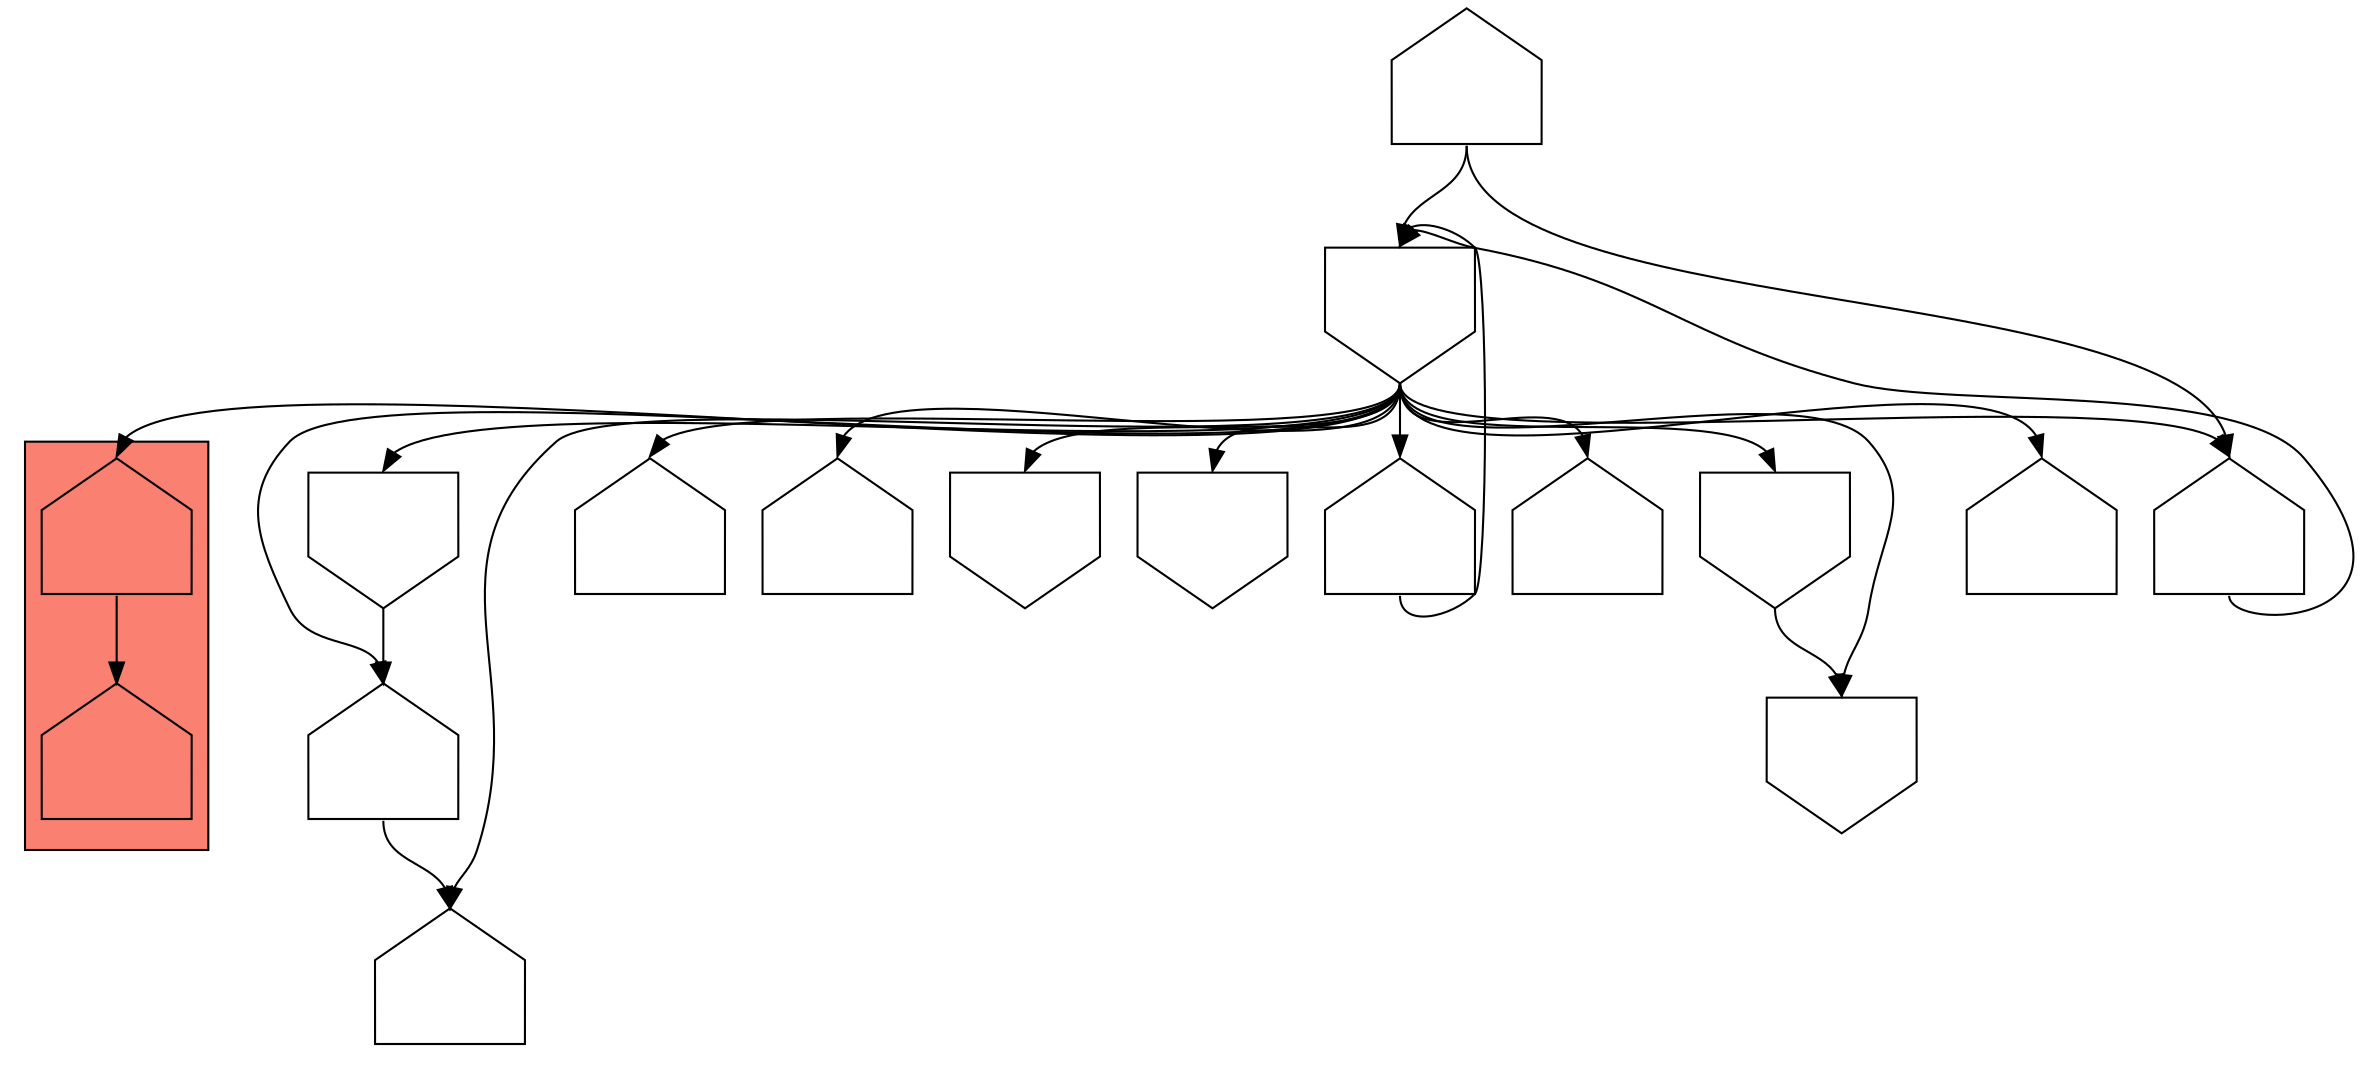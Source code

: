 digraph asm {
	edge [headport=n,tailport=s];
subgraph cluster_C7214_19882 {
	7214 [label="",height=1,width=1,shape=house];
	19882 [label="",height=1,width=1,shape=house];
	style=filled;
	fillcolor=salmon;
}
	2001 [label="",height=1,width=1,shape=invhouse];
	593 [label="",height=1,width=1,shape=house];
	3450 [label="",height=1,width=1,shape=house];
	20546 [label="",height=1,width=1,shape=invhouse];
	960 [label="",height=1,width=1,shape=house];
	1455 [label="",height=1,width=1,shape=house];
	1693 [label="",height=1,width=1,shape=invhouse];
	2687 [label="",height=1,width=1,shape=invhouse];
	3190 [label="",height=1,width=1,shape=house];
	3880 [label="",height=1,width=1,shape=house];
	4247 [label="",height=1,width=1,shape=invhouse];
	21293 [label="",height=1,width=1,shape=invhouse];
	19385 [label="",height=1,width=1,shape=house];
	8027 [label="",height=1,width=1,shape=house];
	20408 [label="",height=1,width=1,shape=house];
	7214 -> 19882
	2001 -> 593
	2001 -> 960
	2001 -> 1455
	2001 -> 1693
	2001 -> 2687
	2001 -> 3190
	2001 -> 3450
	2001 -> 3880
	2001 -> 4247
	2001 -> 7214
	2001 -> 19385
	2001 -> 20408
	2001 -> 20546
	2001 -> 21293
	593 -> 3450
	20546 -> 593
	3190 -> 2001
	4247 -> 21293
	19385 -> 2001
	8027 -> 2001
	8027 -> 19385
}